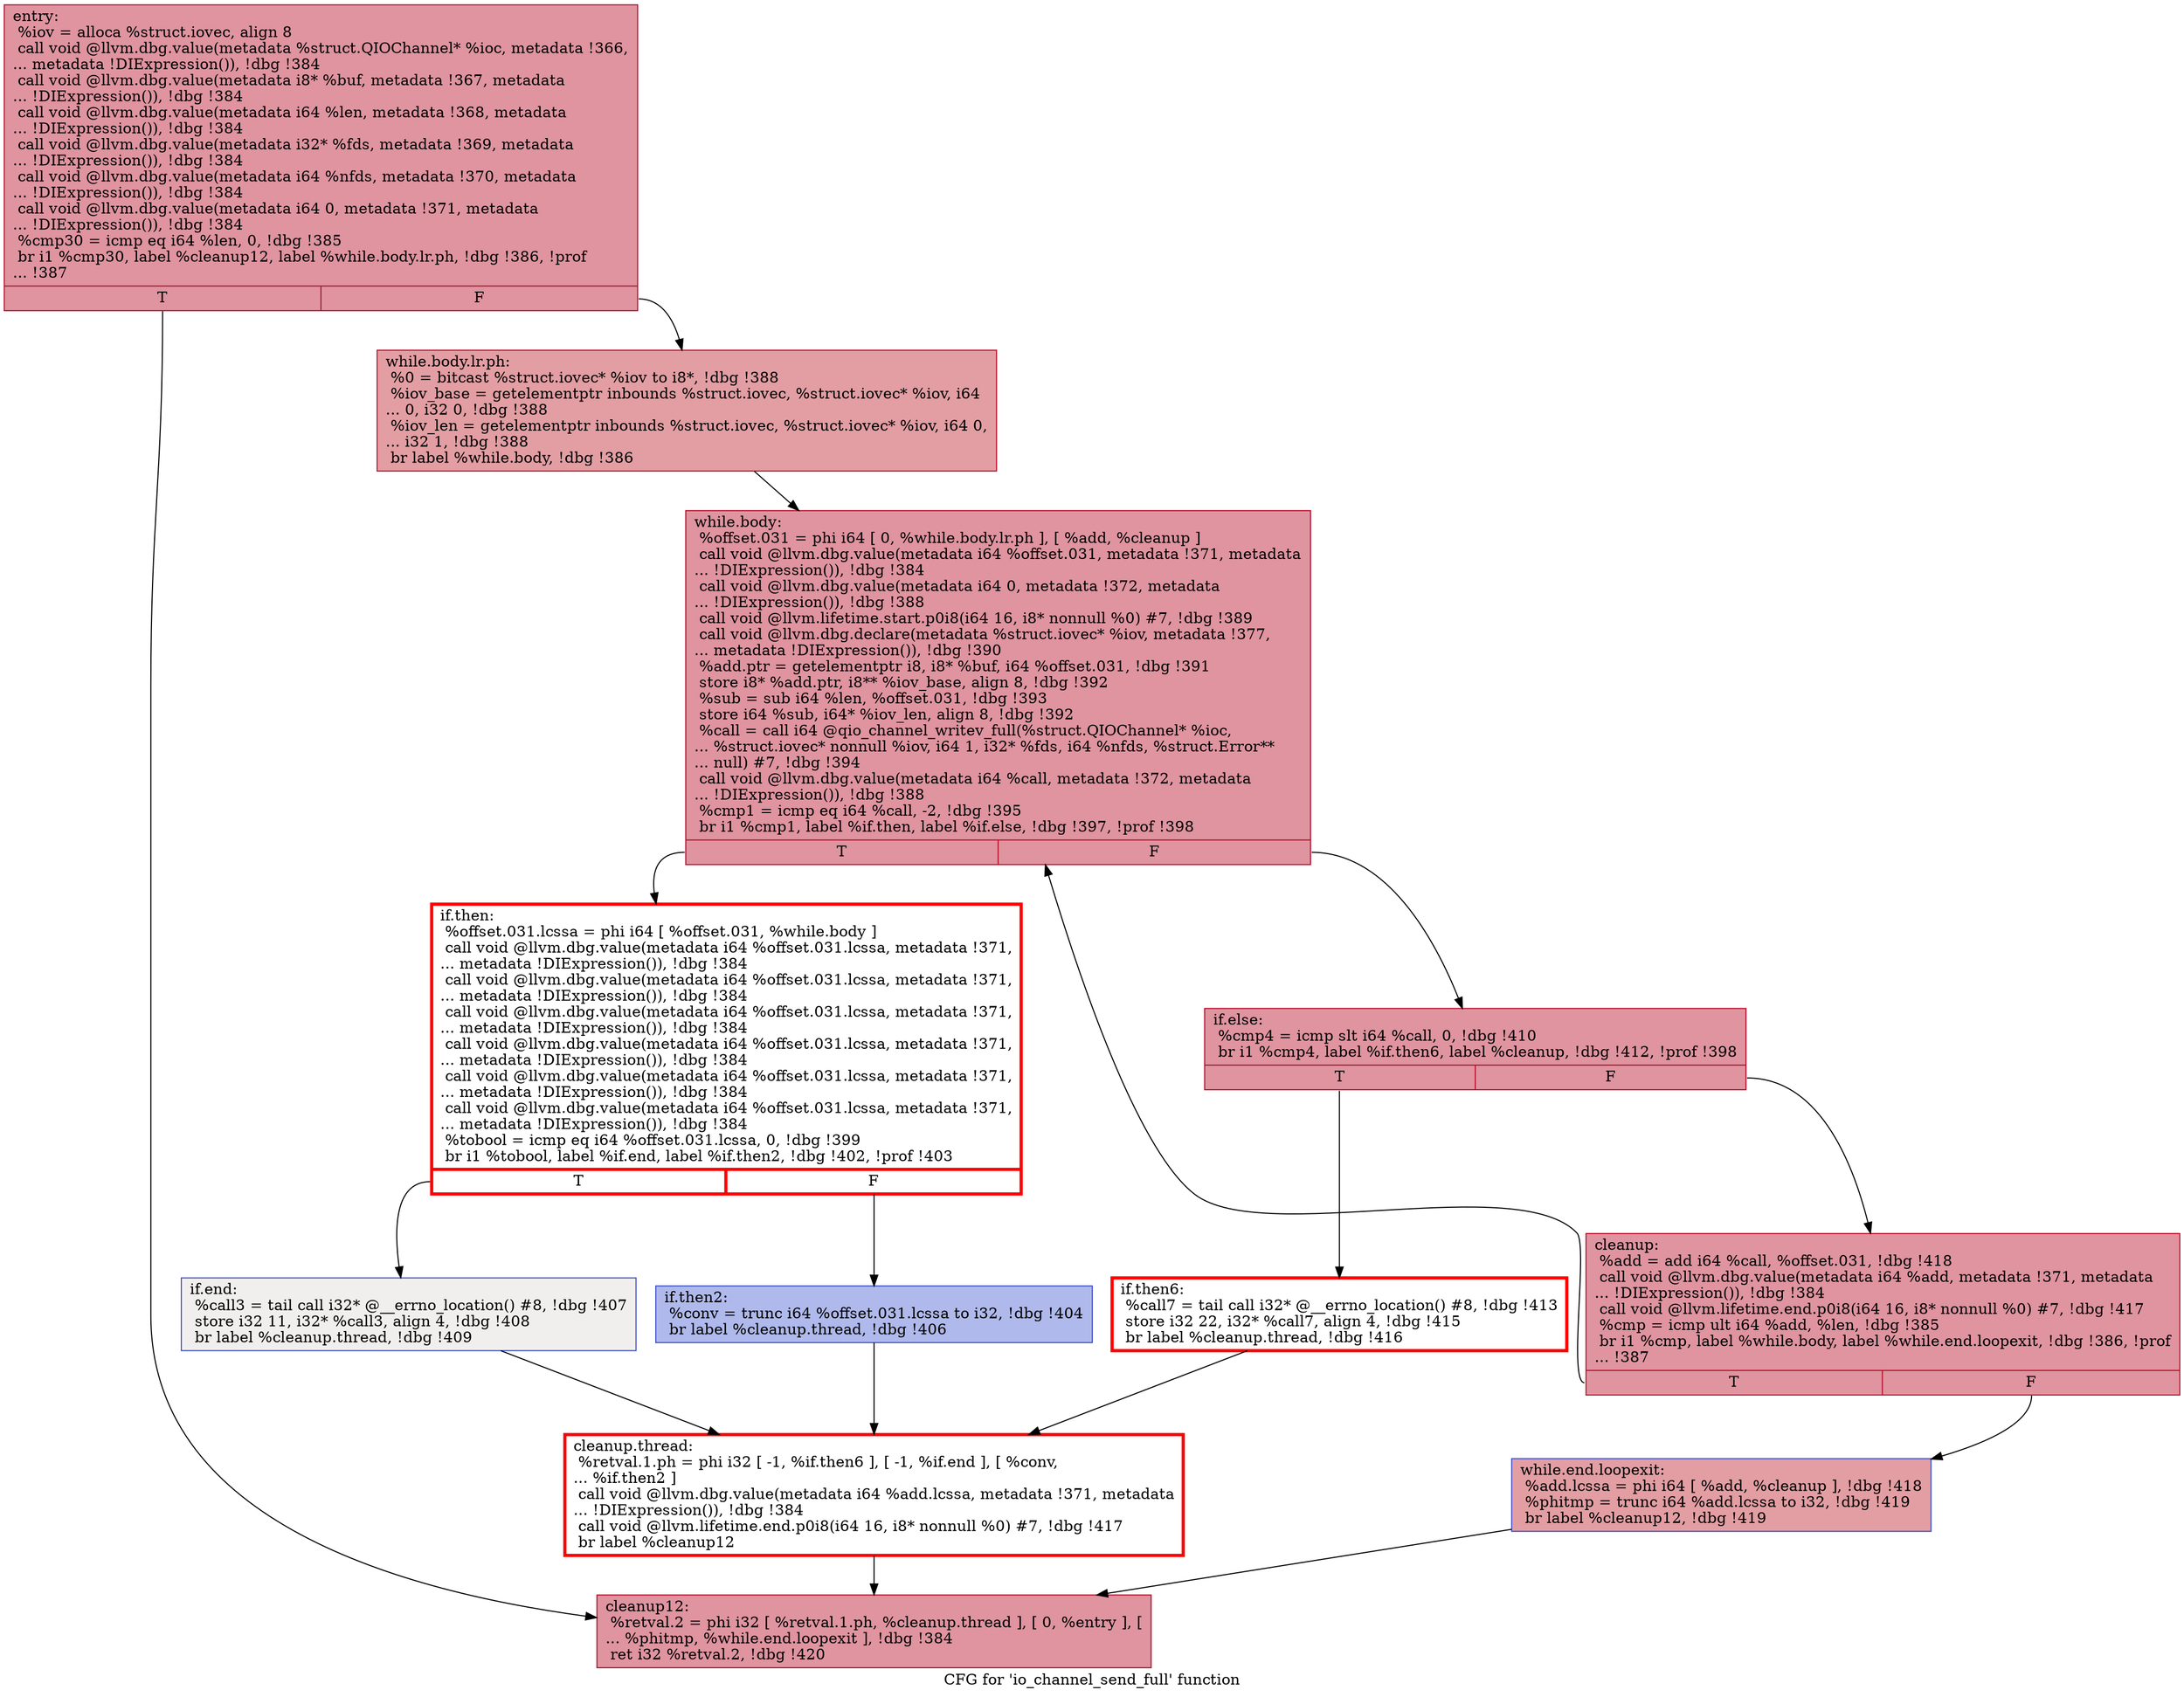digraph "CFG for 'io_channel_send_full' function" {
	label="CFG for 'io_channel_send_full' function";

	Node0x5567148c2c70 [shape=record,color="#b70d28ff", style=filled, fillcolor="#b70d2870",label="{entry:\l  %iov = alloca %struct.iovec, align 8\l  call void @llvm.dbg.value(metadata %struct.QIOChannel* %ioc, metadata !366,\l... metadata !DIExpression()), !dbg !384\l  call void @llvm.dbg.value(metadata i8* %buf, metadata !367, metadata\l... !DIExpression()), !dbg !384\l  call void @llvm.dbg.value(metadata i64 %len, metadata !368, metadata\l... !DIExpression()), !dbg !384\l  call void @llvm.dbg.value(metadata i32* %fds, metadata !369, metadata\l... !DIExpression()), !dbg !384\l  call void @llvm.dbg.value(metadata i64 %nfds, metadata !370, metadata\l... !DIExpression()), !dbg !384\l  call void @llvm.dbg.value(metadata i64 0, metadata !371, metadata\l... !DIExpression()), !dbg !384\l  %cmp30 = icmp eq i64 %len, 0, !dbg !385\l  br i1 %cmp30, label %cleanup12, label %while.body.lr.ph, !dbg !386, !prof\l... !387\l|{<s0>T|<s1>F}}"];
	Node0x5567148c2c70:s0 -> Node0x5567148cc9d0;
	Node0x5567148c2c70:s1 -> Node0x5567149c9660;
	Node0x5567149c9660 [shape=record,color="#b70d28ff", style=filled, fillcolor="#be242e70",label="{while.body.lr.ph:                                 \l  %0 = bitcast %struct.iovec* %iov to i8*, !dbg !388\l  %iov_base = getelementptr inbounds %struct.iovec, %struct.iovec* %iov, i64\l... 0, i32 0, !dbg !388\l  %iov_len = getelementptr inbounds %struct.iovec, %struct.iovec* %iov, i64 0,\l... i32 1, !dbg !388\l  br label %while.body, !dbg !386\l}"];
	Node0x5567149c9660 -> Node0x5567148c5b50;
	Node0x5567148c5b50 [shape=record,color="#b70d28ff", style=filled, fillcolor="#b70d2870",label="{while.body:                                       \l  %offset.031 = phi i64 [ 0, %while.body.lr.ph ], [ %add, %cleanup ]\l  call void @llvm.dbg.value(metadata i64 %offset.031, metadata !371, metadata\l... !DIExpression()), !dbg !384\l  call void @llvm.dbg.value(metadata i64 0, metadata !372, metadata\l... !DIExpression()), !dbg !388\l  call void @llvm.lifetime.start.p0i8(i64 16, i8* nonnull %0) #7, !dbg !389\l  call void @llvm.dbg.declare(metadata %struct.iovec* %iov, metadata !377,\l... metadata !DIExpression()), !dbg !390\l  %add.ptr = getelementptr i8, i8* %buf, i64 %offset.031, !dbg !391\l  store i8* %add.ptr, i8** %iov_base, align 8, !dbg !392\l  %sub = sub i64 %len, %offset.031, !dbg !393\l  store i64 %sub, i64* %iov_len, align 8, !dbg !392\l  %call = call i64 @qio_channel_writev_full(%struct.QIOChannel* %ioc,\l... %struct.iovec* nonnull %iov, i64 1, i32* %fds, i64 %nfds, %struct.Error**\l... null) #7, !dbg !394\l  call void @llvm.dbg.value(metadata i64 %call, metadata !372, metadata\l... !DIExpression()), !dbg !388\l  %cmp1 = icmp eq i64 %call, -2, !dbg !395\l  br i1 %cmp1, label %if.then, label %if.else, !dbg !397, !prof !398\l|{<s0>T|<s1>F}}"];
	Node0x5567148c5b50:s0 -> Node0x5567148c8f30;
	Node0x5567148c5b50:s1 -> Node0x5567148c9b40;
	Node0x5567148c8f30 [shape=record,penwidth=3.0, color="red",label="{if.then:                                          \l  %offset.031.lcssa = phi i64 [ %offset.031, %while.body ]\l  call void @llvm.dbg.value(metadata i64 %offset.031.lcssa, metadata !371,\l... metadata !DIExpression()), !dbg !384\l  call void @llvm.dbg.value(metadata i64 %offset.031.lcssa, metadata !371,\l... metadata !DIExpression()), !dbg !384\l  call void @llvm.dbg.value(metadata i64 %offset.031.lcssa, metadata !371,\l... metadata !DIExpression()), !dbg !384\l  call void @llvm.dbg.value(metadata i64 %offset.031.lcssa, metadata !371,\l... metadata !DIExpression()), !dbg !384\l  call void @llvm.dbg.value(metadata i64 %offset.031.lcssa, metadata !371,\l... metadata !DIExpression()), !dbg !384\l  call void @llvm.dbg.value(metadata i64 %offset.031.lcssa, metadata !371,\l... metadata !DIExpression()), !dbg !384\l  %tobool = icmp eq i64 %offset.031.lcssa, 0, !dbg !399\l  br i1 %tobool, label %if.end, label %if.then2, !dbg !402, !prof !403\l|{<s0>T|<s1>F}}"];
	Node0x5567148c8f30:s0 -> Node0x5567148ca290;
	Node0x5567148c8f30:s1 -> Node0x5567148ca240;
	Node0x5567148ca240 [shape=record,color="#3d50c3ff", style=filled, fillcolor="#4961d270",label="{if.then2:                                         \l  %conv = trunc i64 %offset.031.lcssa to i32, !dbg !404\l  br label %cleanup.thread, !dbg !406\l}"];
	Node0x5567148ca240 -> Node0x5567149c95e0;
	Node0x5567148ca290 [shape=record,color="#3d50c3ff", style=filled, fillcolor="#e0dbd870",label="{if.end:                                           \l  %call3 = tail call i32* @__errno_location() #8, !dbg !407\l  store i32 11, i32* %call3, align 4, !dbg !408\l  br label %cleanup.thread, !dbg !409\l}"];
	Node0x5567148ca290 -> Node0x5567149c95e0;
	Node0x5567148c9b40 [shape=record,color="#b70d28ff", style=filled, fillcolor="#b70d2870",label="{if.else:                                          \l  %cmp4 = icmp slt i64 %call, 0, !dbg !410\l  br i1 %cmp4, label %if.then6, label %cleanup, !dbg !412, !prof !398\l|{<s0>T|<s1>F}}"];
	Node0x5567148c9b40:s0 -> Node0x5567148cbe90;
	Node0x5567148c9b40:s1 -> Node0x5567148ca8a0;
	Node0x5567148cbe90 [shape=record,penwidth=3.0, color="red",label="{if.then6:                                         \l  %call7 = tail call i32* @__errno_location() #8, !dbg !413\l  store i32 22, i32* %call7, align 4, !dbg !415\l  br label %cleanup.thread, !dbg !416\l}"];
	Node0x5567148cbe90 -> Node0x5567149c95e0;
	Node0x5567149c95e0 [shape=record,penwidth=3.0, color="red",label="{cleanup.thread:                                   \l  %retval.1.ph = phi i32 [ -1, %if.then6 ], [ -1, %if.end ], [ %conv,\l... %if.then2 ]\l  call void @llvm.dbg.value(metadata i64 %add.lcssa, metadata !371, metadata\l... !DIExpression()), !dbg !384\l  call void @llvm.lifetime.end.p0i8(i64 16, i8* nonnull %0) #7, !dbg !417\l  br label %cleanup12\l}"];
	Node0x5567149c95e0 -> Node0x5567148cc9d0;
	Node0x5567148ca8a0 [shape=record,color="#b70d28ff", style=filled, fillcolor="#b70d2870",label="{cleanup:                                          \l  %add = add i64 %call, %offset.031, !dbg !418\l  call void @llvm.dbg.value(metadata i64 %add, metadata !371, metadata\l... !DIExpression()), !dbg !384\l  call void @llvm.lifetime.end.p0i8(i64 16, i8* nonnull %0) #7, !dbg !417\l  %cmp = icmp ult i64 %add, %len, !dbg !385\l  br i1 %cmp, label %while.body, label %while.end.loopexit, !dbg !386, !prof\l... !387\l|{<s0>T|<s1>F}}"];
	Node0x5567148ca8a0:s0 -> Node0x5567148c5b50;
	Node0x5567148ca8a0:s1 -> Node0x5567148c20e0;
	Node0x5567148c20e0 [shape=record,color="#3d50c3ff", style=filled, fillcolor="#be242e70",label="{while.end.loopexit:                               \l  %add.lcssa = phi i64 [ %add, %cleanup ], !dbg !418\l  %phitmp = trunc i64 %add.lcssa to i32, !dbg !419\l  br label %cleanup12, !dbg !419\l}"];
	Node0x5567148c20e0 -> Node0x5567148cc9d0;
	Node0x5567148cc9d0 [shape=record,color="#b70d28ff", style=filled, fillcolor="#b70d2870",label="{cleanup12:                                        \l  %retval.2 = phi i32 [ %retval.1.ph, %cleanup.thread ], [ 0, %entry ], [\l... %phitmp, %while.end.loopexit ], !dbg !384\l  ret i32 %retval.2, !dbg !420\l}"];
}
